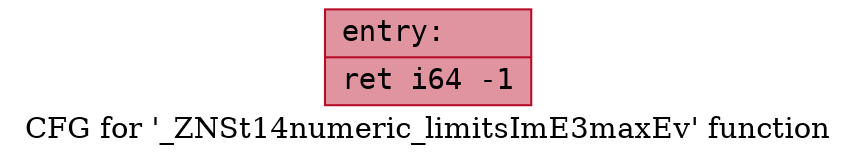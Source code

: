 digraph "CFG for '_ZNSt14numeric_limitsImE3maxEv' function" {
	label="CFG for '_ZNSt14numeric_limitsImE3maxEv' function";

	Node0x55fec2ff0ff0 [shape=record,color="#b70d28ff", style=filled, fillcolor="#b70d2870" fontname="Courier",label="{entry:\l|  ret i64 -1\l}"];
}
